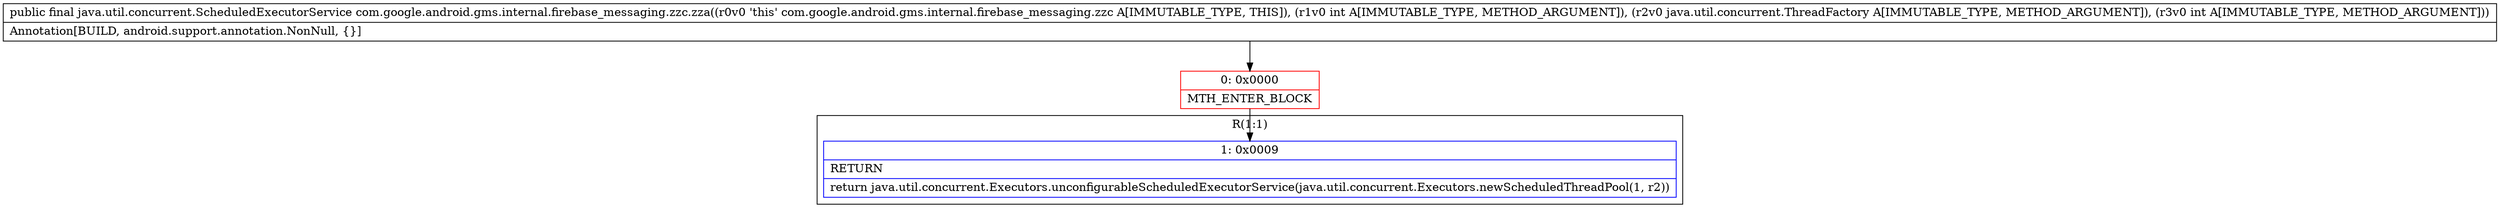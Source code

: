 digraph "CFG forcom.google.android.gms.internal.firebase_messaging.zzc.zza(ILjava\/util\/concurrent\/ThreadFactory;I)Ljava\/util\/concurrent\/ScheduledExecutorService;" {
subgraph cluster_Region_921131713 {
label = "R(1:1)";
node [shape=record,color=blue];
Node_1 [shape=record,label="{1\:\ 0x0009|RETURN\l|return java.util.concurrent.Executors.unconfigurableScheduledExecutorService(java.util.concurrent.Executors.newScheduledThreadPool(1, r2))\l}"];
}
Node_0 [shape=record,color=red,label="{0\:\ 0x0000|MTH_ENTER_BLOCK\l}"];
MethodNode[shape=record,label="{public final java.util.concurrent.ScheduledExecutorService com.google.android.gms.internal.firebase_messaging.zzc.zza((r0v0 'this' com.google.android.gms.internal.firebase_messaging.zzc A[IMMUTABLE_TYPE, THIS]), (r1v0 int A[IMMUTABLE_TYPE, METHOD_ARGUMENT]), (r2v0 java.util.concurrent.ThreadFactory A[IMMUTABLE_TYPE, METHOD_ARGUMENT]), (r3v0 int A[IMMUTABLE_TYPE, METHOD_ARGUMENT]))  | Annotation[BUILD, android.support.annotation.NonNull, \{\}]\l}"];
MethodNode -> Node_0;
Node_0 -> Node_1;
}

